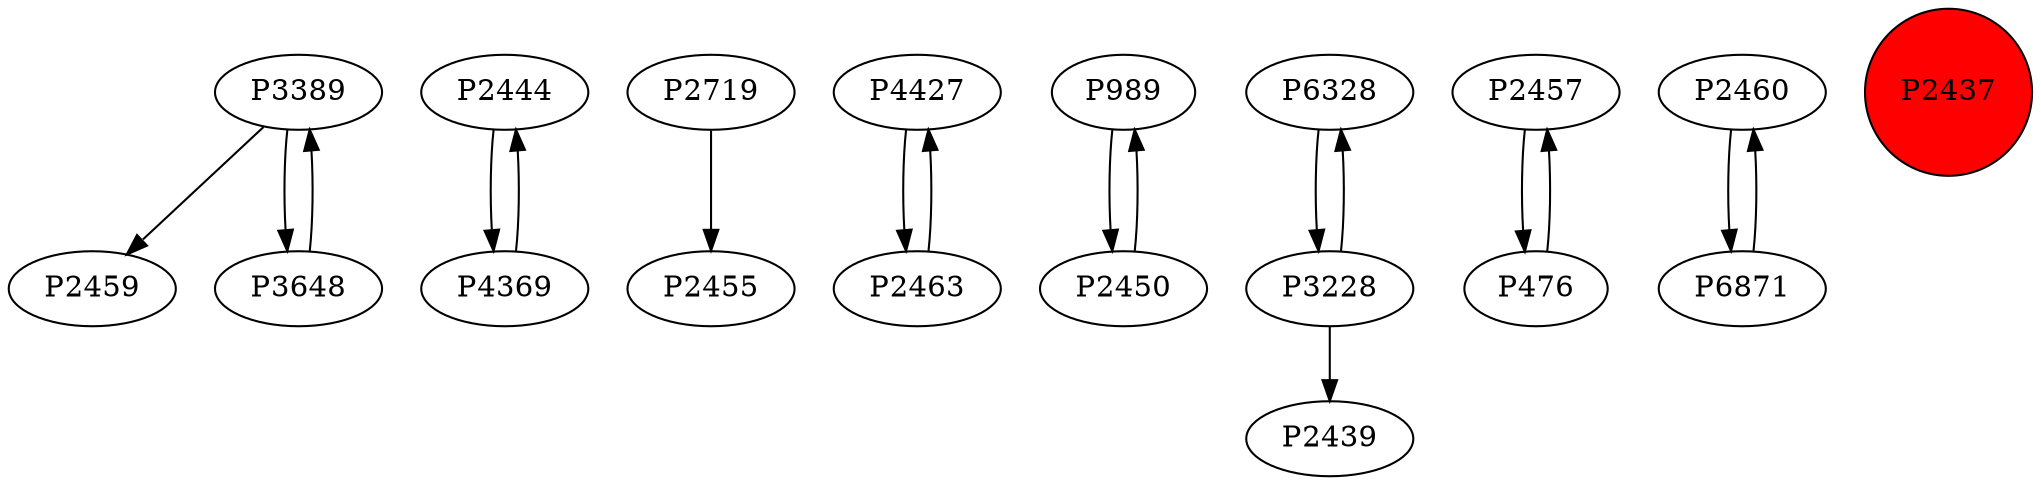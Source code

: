 digraph {
	P3389 -> P2459
	P2444 -> P4369
	P2719 -> P2455
	P4427 -> P2463
	P989 -> P2450
	P6328 -> P3228
	P3389 -> P3648
	P2457 -> P476
	P2460 -> P6871
	P3228 -> P2439
	P6871 -> P2460
	P3648 -> P3389
	P4369 -> P2444
	P2463 -> P4427
	P3228 -> P6328
	P2450 -> P989
	P476 -> P2457
	P2437 [shape=circle]
	P2437 [style=filled]
	P2437 [fillcolor=red]
}